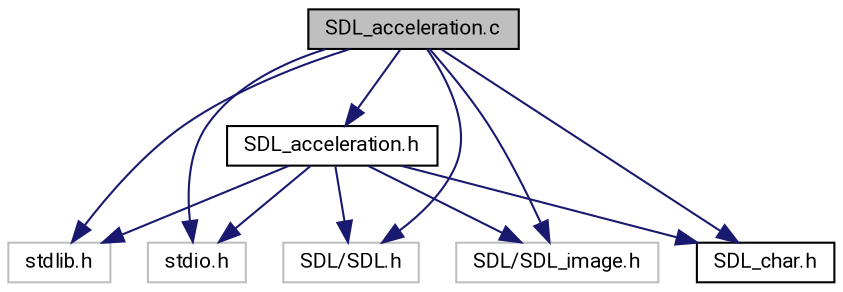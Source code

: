 digraph "SDL_acceleration.c"
{
 // LATEX_PDF_SIZE
  edge [fontname="Roboto",fontsize="10",labelfontname="Roboto",labelfontsize="10"];
  node [fontname="Roboto",fontsize="10",shape=record];
  Node0 [label="SDL_acceleration.c",height=0.2,width=0.4,color="black", fillcolor="grey75", style="filled", fontcolor="black",tooltip="acceleration lib"];
  Node0 -> Node1 [color="midnightblue",fontsize="10",style="solid",fontname="Roboto"];
  Node1 [label="stdlib.h",height=0.2,width=0.4,color="grey75", fillcolor="white", style="filled",tooltip=" "];
  Node0 -> Node2 [color="midnightblue",fontsize="10",style="solid",fontname="Roboto"];
  Node2 [label="stdio.h",height=0.2,width=0.4,color="grey75", fillcolor="white", style="filled",tooltip=" "];
  Node0 -> Node3 [color="midnightblue",fontsize="10",style="solid",fontname="Roboto"];
  Node3 [label="SDL/SDL.h",height=0.2,width=0.4,color="grey75", fillcolor="white", style="filled",tooltip=" "];
  Node0 -> Node4 [color="midnightblue",fontsize="10",style="solid",fontname="Roboto"];
  Node4 [label="SDL/SDL_image.h",height=0.2,width=0.4,color="grey75", fillcolor="white", style="filled",tooltip=" "];
  Node0 -> Node5 [color="midnightblue",fontsize="10",style="solid",fontname="Roboto"];
  Node5 [label="SDL_char.h",height=0.2,width=0.4,color="black", fillcolor="white", style="filled",URL="$SDL__char_8h.html",tooltip=" "];
  Node0 -> Node6 [color="midnightblue",fontsize="10",style="solid",fontname="Roboto"];
  Node6 [label="SDL_acceleration.h",height=0.2,width=0.4,color="black", fillcolor="white", style="filled",URL="$SDL__acceleration_8h.html",tooltip=" "];
  Node6 -> Node2 [color="midnightblue",fontsize="10",style="solid",fontname="Roboto"];
  Node6 -> Node1 [color="midnightblue",fontsize="10",style="solid",fontname="Roboto"];
  Node6 -> Node3 [color="midnightblue",fontsize="10",style="solid",fontname="Roboto"];
  Node6 -> Node4 [color="midnightblue",fontsize="10",style="solid",fontname="Roboto"];
  Node6 -> Node5 [color="midnightblue",fontsize="10",style="solid",fontname="Roboto"];
}
